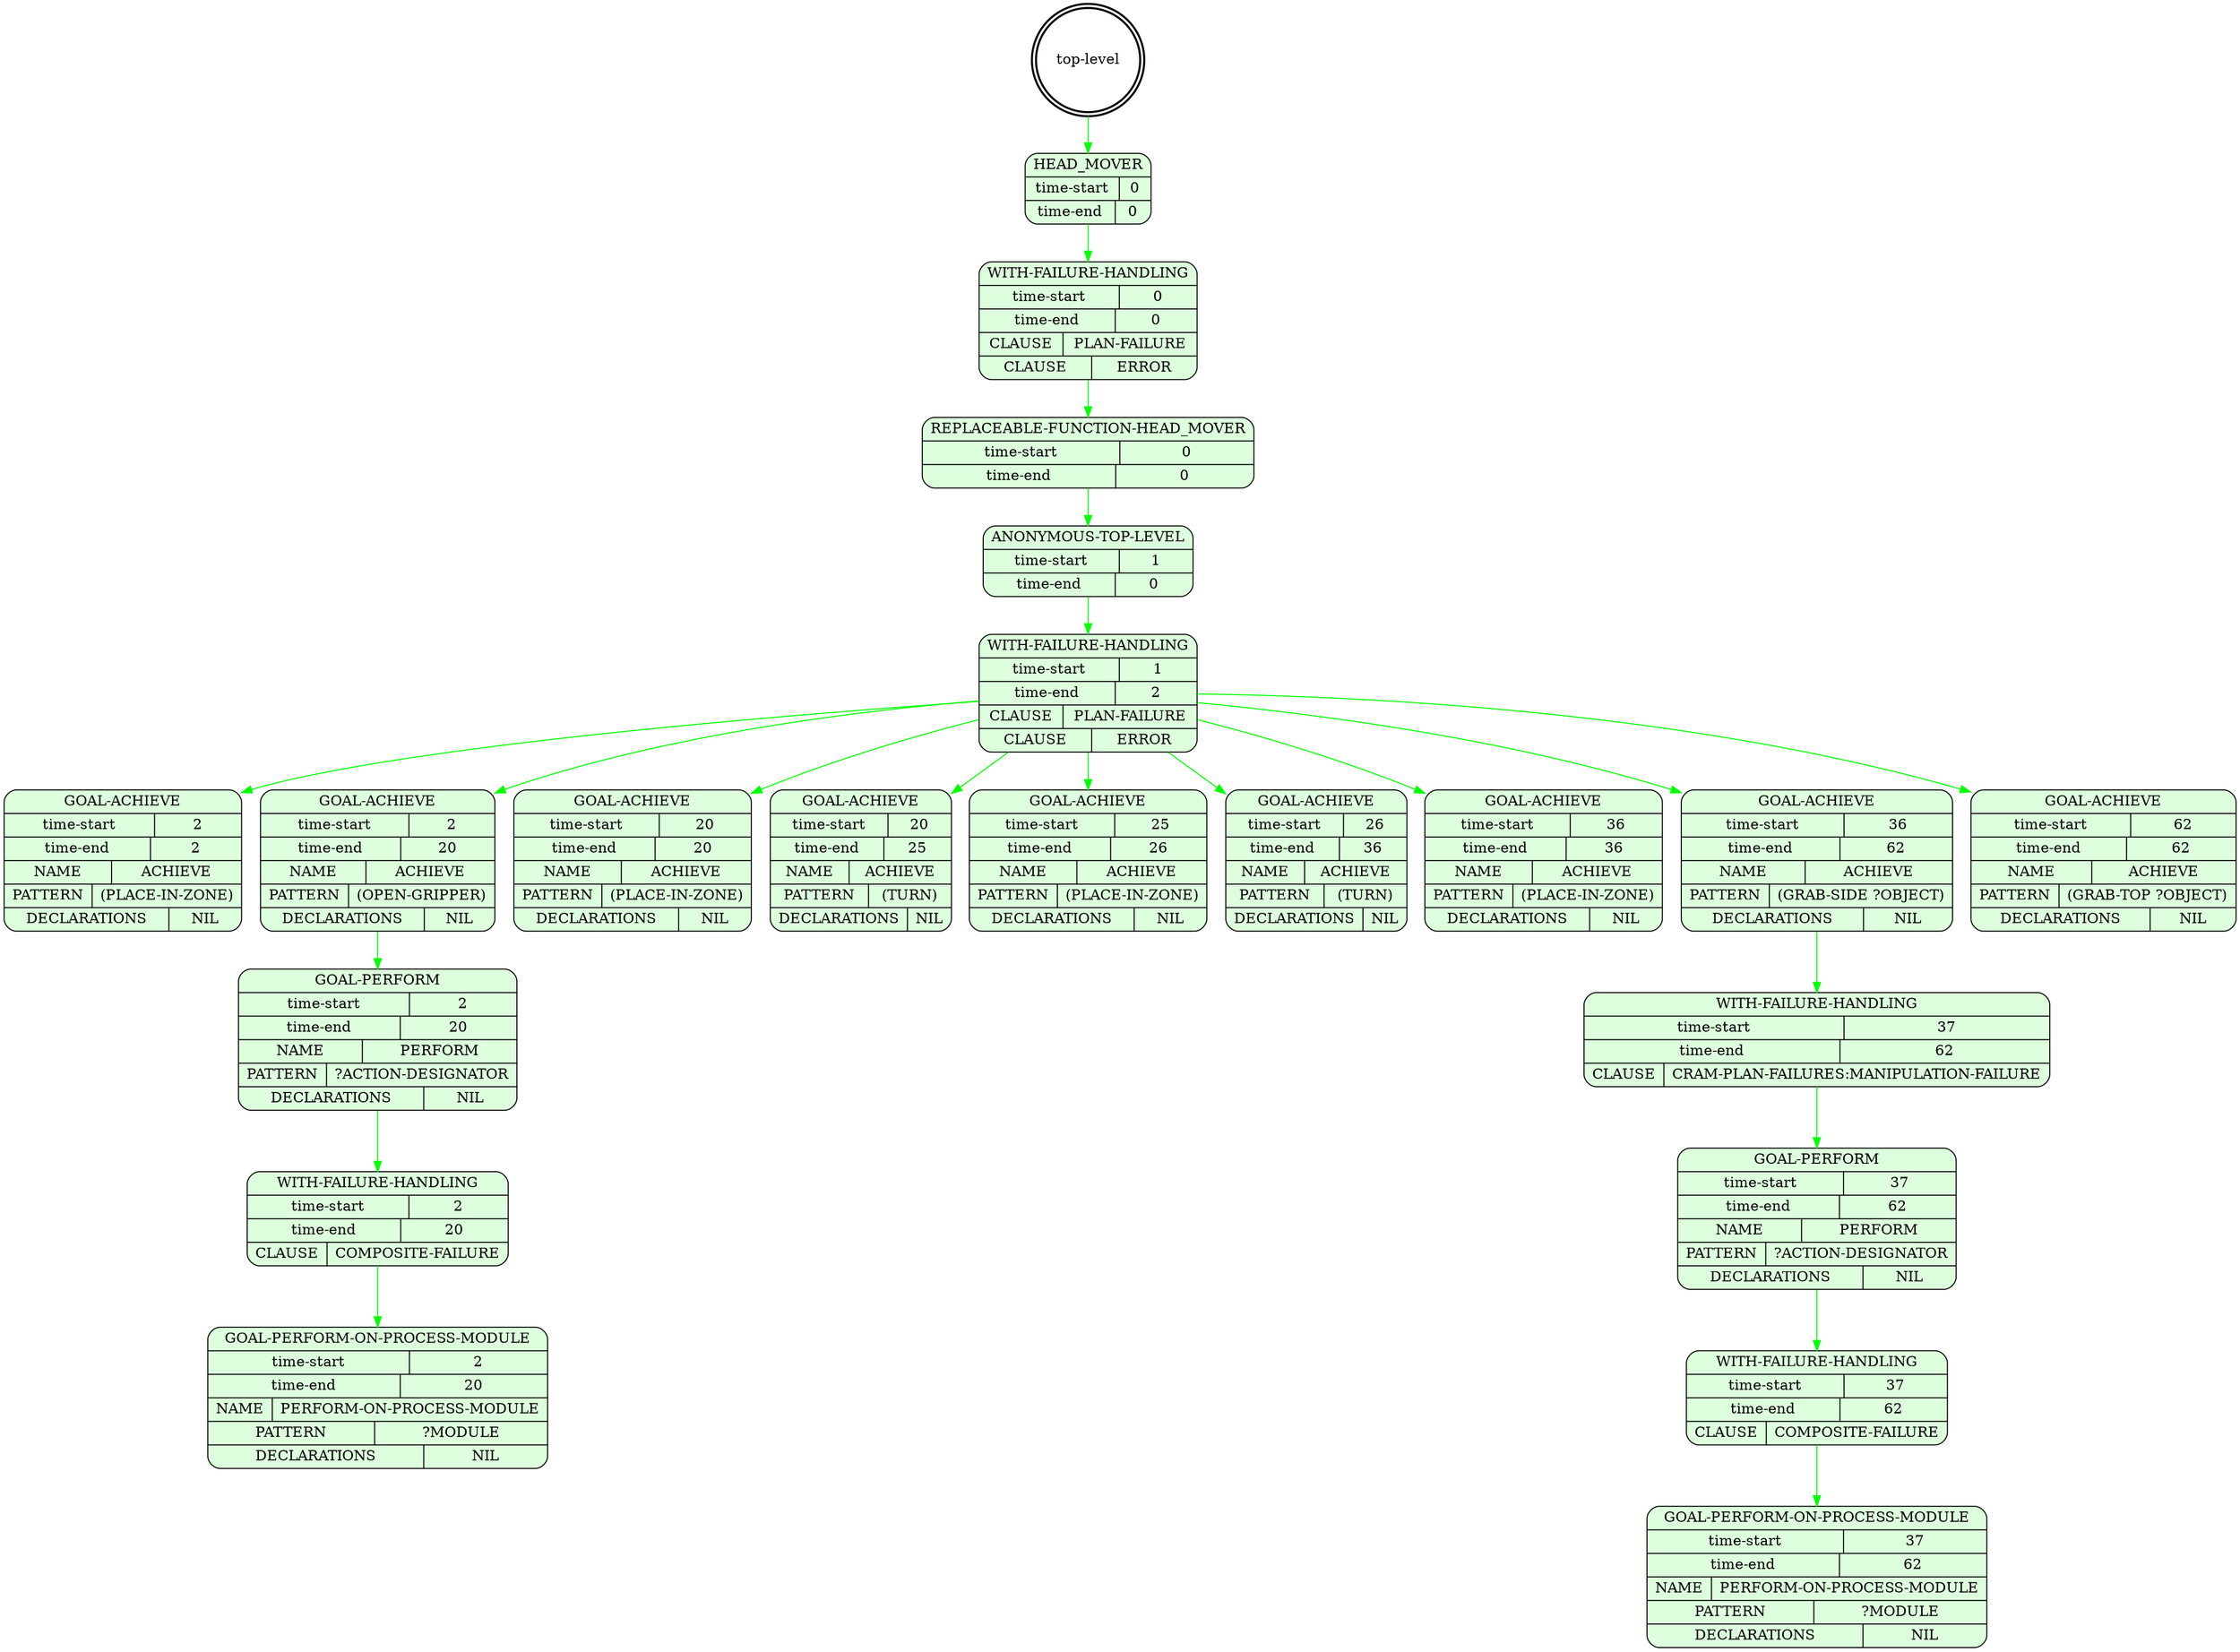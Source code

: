 digraph plangraph_EVo4B4sqY6qK2HiJ {
  node_msXLV7yY9f1KmYku [shape=doublecircle, style=bold, label="top-level"];

  node_8FkZ8WXMAX0JvdMp [shape=Mrecord, style=filled, fillcolor="#ddffdd", label="{HEAD_MOVER|{time-start | 0}|{time-end | 0}}"];
  edge [color="green", label=""];
  node_msXLV7yY9f1KmYku -> node_8FkZ8WXMAX0JvdMp;

  node_2nEwOpeIFs86xFa9 [shape=Mrecord, style=filled, fillcolor="#ddffdd", label="{WITH-FAILURE-HANDLING|{time-start | 0}|{time-end | 0}|{CLAUSE | PLAN-FAILURE}|{CLAUSE | ERROR}}"];
  edge [color="green", label=""];
  node_8FkZ8WXMAX0JvdMp -> node_2nEwOpeIFs86xFa9;

  node_GwGwk8hSwYrv5zNf [shape=Mrecord, style=filled, fillcolor="#ddffdd", label="{REPLACEABLE-FUNCTION-HEAD_MOVER|{time-start | 0}|{time-end | 0}}"];
  edge [color="green", label=""];
  node_2nEwOpeIFs86xFa9 -> node_GwGwk8hSwYrv5zNf;

  node_5gtkXQ2Iy0qUWpdG [shape=Mrecord, style=filled, fillcolor="#ddffdd", label="{ANONYMOUS-TOP-LEVEL|{time-start | 1}|{time-end | 0}}"];
  edge [color="green", label=""];
  node_GwGwk8hSwYrv5zNf -> node_5gtkXQ2Iy0qUWpdG;

  node_3C9yjYngTK3iEBSN [shape=Mrecord, style=filled, fillcolor="#ddffdd", label="{WITH-FAILURE-HANDLING|{time-start | 1}|{time-end | 2}|{CLAUSE | PLAN-FAILURE}|{CLAUSE | ERROR}}"];
  edge [color="green", label=""];
  node_5gtkXQ2Iy0qUWpdG -> node_3C9yjYngTK3iEBSN;

  node_e1qJg2O9yCUUOZo8 [shape=Mrecord, style=filled, fillcolor="#ddffdd", label="{GOAL-ACHIEVE|{time-start | 2}|{time-end | 2}|{NAME | ACHIEVE}|{PATTERN | (PLACE-IN-ZONE)}|{DECLARATIONS | NIL}}"];
  edge [color="green", label=""];
  node_3C9yjYngTK3iEBSN -> node_e1qJg2O9yCUUOZo8;

  node_IZtEGo8NuKNVY6ai [shape=Mrecord, style=filled, fillcolor="#ddffdd", label="{GOAL-ACHIEVE|{time-start | 2}|{time-end | 20}|{NAME | ACHIEVE}|{PATTERN | (OPEN-GRIPPER)}|{DECLARATIONS | NIL}}"];
  edge [color="green", label=""];
  node_3C9yjYngTK3iEBSN -> node_IZtEGo8NuKNVY6ai;

  node_zBunJWfN1Jyg9Qbg [shape=Mrecord, style=filled, fillcolor="#ddffdd", label="{GOAL-PERFORM|{time-start | 2}|{time-end | 20}|{NAME | PERFORM}|{PATTERN | ?ACTION-DESIGNATOR}|{DECLARATIONS | NIL}}"];
  edge [color="green", label=""];
  node_IZtEGo8NuKNVY6ai -> node_zBunJWfN1Jyg9Qbg;

  node_UT5uDx2sop3dj8av [shape=Mrecord, style=filled, fillcolor="#ddffdd", label="{WITH-FAILURE-HANDLING|{time-start | 2}|{time-end | 20}|{CLAUSE | COMPOSITE-FAILURE}}"];
  edge [color="green", label=""];
  node_zBunJWfN1Jyg9Qbg -> node_UT5uDx2sop3dj8av;

  node_g0KEwqKfhj3ZQpQ1 [shape=Mrecord, style=filled, fillcolor="#ddffdd", label="{GOAL-PERFORM-ON-PROCESS-MODULE|{time-start | 2}|{time-end | 20}|{NAME | PERFORM-ON-PROCESS-MODULE}|{PATTERN | ?MODULE}|{DECLARATIONS | NIL}}"];
  edge [color="green", label=""];
  node_UT5uDx2sop3dj8av -> node_g0KEwqKfhj3ZQpQ1;

  node_lS2pjYQmsZxLbJxT [shape=Mrecord, style=filled, fillcolor="#ddffdd", label="{GOAL-ACHIEVE|{time-start | 20}|{time-end | 20}|{NAME | ACHIEVE}|{PATTERN | (PLACE-IN-ZONE)}|{DECLARATIONS | NIL}}"];
  edge [color="green", label=""];
  node_3C9yjYngTK3iEBSN -> node_lS2pjYQmsZxLbJxT;

  node_CslbqEqZdGj2fWN5 [shape=Mrecord, style=filled, fillcolor="#ddffdd", label="{GOAL-ACHIEVE|{time-start | 20}|{time-end | 25}|{NAME | ACHIEVE}|{PATTERN | (TURN)}|{DECLARATIONS | NIL}}"];
  edge [color="green", label=""];
  node_3C9yjYngTK3iEBSN -> node_CslbqEqZdGj2fWN5;

  node_UcOiuhFoUzM5AfqR [shape=Mrecord, style=filled, fillcolor="#ddffdd", label="{GOAL-ACHIEVE|{time-start | 25}|{time-end | 26}|{NAME | ACHIEVE}|{PATTERN | (PLACE-IN-ZONE)}|{DECLARATIONS | NIL}}"];
  edge [color="green", label=""];
  node_3C9yjYngTK3iEBSN -> node_UcOiuhFoUzM5AfqR;

  node_jJKVlRBpqtMEt7xW [shape=Mrecord, style=filled, fillcolor="#ddffdd", label="{GOAL-ACHIEVE|{time-start | 26}|{time-end | 36}|{NAME | ACHIEVE}|{PATTERN | (TURN)}|{DECLARATIONS | NIL}}"];
  edge [color="green", label=""];
  node_3C9yjYngTK3iEBSN -> node_jJKVlRBpqtMEt7xW;

  node_zQZZI0hG3MfrPmpX [shape=Mrecord, style=filled, fillcolor="#ddffdd", label="{GOAL-ACHIEVE|{time-start | 36}|{time-end | 36}|{NAME | ACHIEVE}|{PATTERN | (PLACE-IN-ZONE)}|{DECLARATIONS | NIL}}"];
  edge [color="green", label=""];
  node_3C9yjYngTK3iEBSN -> node_zQZZI0hG3MfrPmpX;

  node_gMl9zERqJPQFrE7c [shape=Mrecord, style=filled, fillcolor="#ddffdd", label="{GOAL-ACHIEVE|{time-start | 36}|{time-end | 62}|{NAME | ACHIEVE}|{PATTERN | (GRAB-SIDE ?OBJECT)}|{DECLARATIONS | NIL}}"];
  edge [color="green", label=""];
  node_3C9yjYngTK3iEBSN -> node_gMl9zERqJPQFrE7c;

  node_yn7HjVuczHJjAvWr [shape=Mrecord, style=filled, fillcolor="#ddffdd", label="{WITH-FAILURE-HANDLING|{time-start | 37}|{time-end | 62}|{CLAUSE | CRAM-PLAN-FAILURES:MANIPULATION-FAILURE}}"];
  edge [color="green", label=""];
  node_gMl9zERqJPQFrE7c -> node_yn7HjVuczHJjAvWr;

  node_E6UkKNT2zSsAJczZ [shape=Mrecord, style=filled, fillcolor="#ddffdd", label="{GOAL-PERFORM|{time-start | 37}|{time-end | 62}|{NAME | PERFORM}|{PATTERN | ?ACTION-DESIGNATOR}|{DECLARATIONS | NIL}}"];
  edge [color="green", label=""];
  node_yn7HjVuczHJjAvWr -> node_E6UkKNT2zSsAJczZ;

  node_NkxRFddE7hzdYQLg [shape=Mrecord, style=filled, fillcolor="#ddffdd", label="{WITH-FAILURE-HANDLING|{time-start | 37}|{time-end | 62}|{CLAUSE | COMPOSITE-FAILURE}}"];
  edge [color="green", label=""];
  node_E6UkKNT2zSsAJczZ -> node_NkxRFddE7hzdYQLg;

  node_DxXWTzqJECEQR7np [shape=Mrecord, style=filled, fillcolor="#ddffdd", label="{GOAL-PERFORM-ON-PROCESS-MODULE|{time-start | 37}|{time-end | 62}|{NAME | PERFORM-ON-PROCESS-MODULE}|{PATTERN | ?MODULE}|{DECLARATIONS | NIL}}"];
  edge [color="green", label=""];
  node_NkxRFddE7hzdYQLg -> node_DxXWTzqJECEQR7np;

  node_Mgw9zSTcIz4b8lTs [shape=Mrecord, style=filled, fillcolor="#ddffdd", label="{GOAL-ACHIEVE|{time-start | 62}|{time-end | 62}|{NAME | ACHIEVE}|{PATTERN | (GRAB-TOP ?OBJECT)}|{DECLARATIONS | NIL}}"];
  edge [color="green", label=""];
  node_3C9yjYngTK3iEBSN -> node_Mgw9zSTcIz4b8lTs;
}
